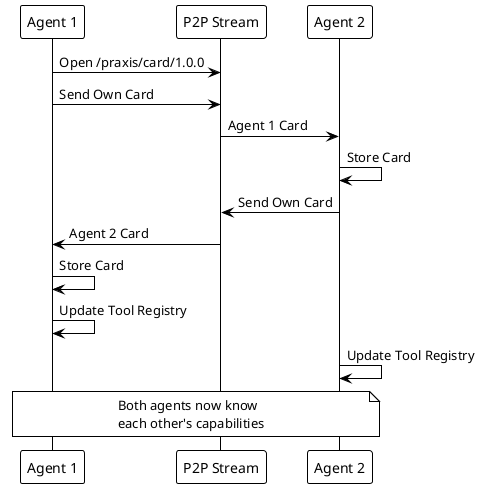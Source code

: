 @startuml
!theme plain

participant "Agent 1" as A1
participant "P2P Stream" as Stream
participant "Agent 2" as A2

A1 -> Stream: Open /praxis/card/1.0.0
A1 -> Stream: Send Own Card
Stream -> A2: Agent 1 Card
A2 -> A2: Store Card
A2 -> Stream: Send Own Card
Stream -> A1: Agent 2 Card
A1 -> A1: Store Card
A1 -> A1: Update Tool Registry
A2 -> A2: Update Tool Registry

note over A1,A2: Both agents now know\neach other's capabilities

@enduml
